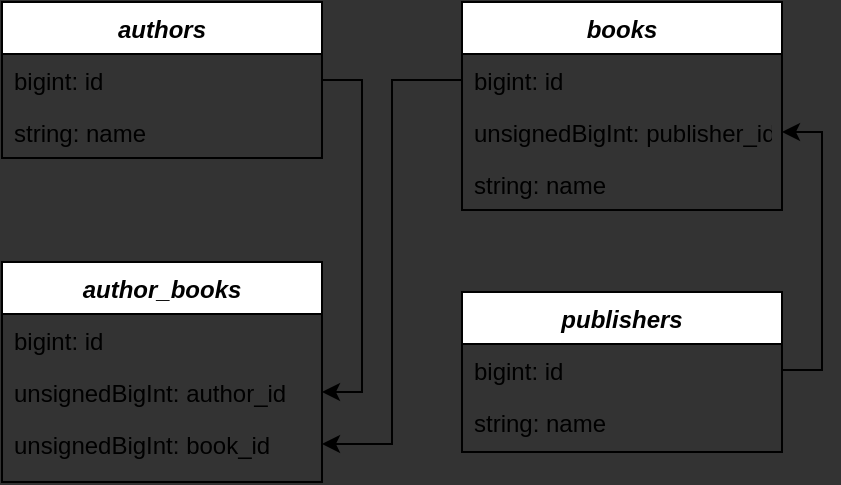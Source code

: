 <mxfile>
    <diagram id="f37kFclGdxL6V3uCaZMr" name="Page-1">
        <mxGraphModel dx="1252" dy="729" grid="1" gridSize="10" guides="1" tooltips="1" connect="1" arrows="1" fold="1" page="1" pageScale="1" pageWidth="1169" pageHeight="827" background="#333333" math="0" shadow="0">
            <root>
                <mxCell id="0"/>
                <mxCell id="1" parent="0"/>
                <mxCell id="GRRe5BfAWMXTIGRx2MO2-84" value="books" style="swimlane;fontStyle=3;align=center;verticalAlign=top;childLayout=stackLayout;horizontal=1;startSize=26;horizontalStack=0;resizeParent=1;resizeLast=0;collapsible=1;marginBottom=0;rounded=0;shadow=0;strokeWidth=1;" parent="1" vertex="1">
                    <mxGeometry x="270" y="50" width="160" height="104" as="geometry">
                        <mxRectangle x="230" y="140" width="160" height="26" as="alternateBounds"/>
                    </mxGeometry>
                </mxCell>
                <mxCell id="GRRe5BfAWMXTIGRx2MO2-85" value="bigint: id" style="text;align=left;verticalAlign=top;spacingLeft=4;spacingRight=4;overflow=hidden;rotatable=0;points=[[0,0.5],[1,0.5]];portConstraint=eastwest;" parent="GRRe5BfAWMXTIGRx2MO2-84" vertex="1">
                    <mxGeometry y="26" width="160" height="26" as="geometry"/>
                </mxCell>
                <mxCell id="GRRe5BfAWMXTIGRx2MO2-86" value="unsignedBigInt: publisher_id" style="text;align=left;verticalAlign=top;spacingLeft=4;spacingRight=4;overflow=hidden;rotatable=0;points=[[0,0.5],[1,0.5]];portConstraint=eastwest;rounded=0;shadow=0;html=0;" parent="GRRe5BfAWMXTIGRx2MO2-84" vertex="1">
                    <mxGeometry y="52" width="160" height="26" as="geometry"/>
                </mxCell>
                <mxCell id="348" value="string: name" style="text;align=left;verticalAlign=top;spacingLeft=4;spacingRight=4;overflow=hidden;rotatable=0;points=[[0,0.5],[1,0.5]];portConstraint=eastwest;rounded=0;shadow=0;html=0;" vertex="1" parent="GRRe5BfAWMXTIGRx2MO2-84">
                    <mxGeometry y="78" width="160" height="26" as="geometry"/>
                </mxCell>
                <mxCell id="99" style="edgeStyle=orthogonalEdgeStyle;rounded=0;orthogonalLoop=1;jettySize=auto;html=1;exitX=1;exitY=0.5;exitDx=0;exitDy=0;entryX=1;entryY=0.5;entryDx=0;entryDy=0;" parent="1" source="323" target="340" edge="1">
                    <mxGeometry relative="1" as="geometry">
                        <mxPoint x="270" y="217" as="sourcePoint"/>
                        <mxPoint x="270" y="388.5" as="targetPoint"/>
                    </mxGeometry>
                </mxCell>
                <mxCell id="322" value="authors" style="swimlane;fontStyle=3;align=center;verticalAlign=top;childLayout=stackLayout;horizontal=1;startSize=26;horizontalStack=0;resizeParent=1;resizeLast=0;collapsible=1;marginBottom=0;rounded=0;shadow=0;strokeWidth=1;" vertex="1" parent="1">
                    <mxGeometry x="40" y="50" width="160" height="78" as="geometry">
                        <mxRectangle x="230" y="140" width="160" height="26" as="alternateBounds"/>
                    </mxGeometry>
                </mxCell>
                <mxCell id="323" value="bigint: id" style="text;align=left;verticalAlign=top;spacingLeft=4;spacingRight=4;overflow=hidden;rotatable=0;points=[[0,0.5],[1,0.5]];portConstraint=eastwest;" vertex="1" parent="322">
                    <mxGeometry y="26" width="160" height="26" as="geometry"/>
                </mxCell>
                <mxCell id="324" value="string: name" style="text;align=left;verticalAlign=top;spacingLeft=4;spacingRight=4;overflow=hidden;rotatable=0;points=[[0,0.5],[1,0.5]];portConstraint=eastwest;rounded=0;shadow=0;html=0;" vertex="1" parent="322">
                    <mxGeometry y="52" width="160" height="26" as="geometry"/>
                </mxCell>
                <mxCell id="330" value="publishers" style="swimlane;fontStyle=3;align=center;verticalAlign=top;childLayout=stackLayout;horizontal=1;startSize=26;horizontalStack=0;resizeParent=1;resizeLast=0;collapsible=1;marginBottom=0;rounded=0;shadow=0;strokeWidth=1;" vertex="1" parent="1">
                    <mxGeometry x="270" y="195" width="160" height="80" as="geometry">
                        <mxRectangle x="230" y="140" width="160" height="26" as="alternateBounds"/>
                    </mxGeometry>
                </mxCell>
                <mxCell id="331" value="bigint: id" style="text;align=left;verticalAlign=top;spacingLeft=4;spacingRight=4;overflow=hidden;rotatable=0;points=[[0,0.5],[1,0.5]];portConstraint=eastwest;" vertex="1" parent="330">
                    <mxGeometry y="26" width="160" height="26" as="geometry"/>
                </mxCell>
                <mxCell id="332" value="string: name" style="text;align=left;verticalAlign=top;spacingLeft=4;spacingRight=4;overflow=hidden;rotatable=0;points=[[0,0.5],[1,0.5]];portConstraint=eastwest;rounded=0;shadow=0;html=0;" vertex="1" parent="330">
                    <mxGeometry y="52" width="160" height="26" as="geometry"/>
                </mxCell>
                <mxCell id="338" value="author_books" style="swimlane;fontStyle=3;align=center;verticalAlign=top;childLayout=stackLayout;horizontal=1;startSize=26;horizontalStack=0;resizeParent=1;resizeLast=0;collapsible=1;marginBottom=0;rounded=0;shadow=0;strokeWidth=1;" vertex="1" parent="1">
                    <mxGeometry x="40" y="180" width="160" height="110" as="geometry">
                        <mxRectangle x="230" y="140" width="160" height="26" as="alternateBounds"/>
                    </mxGeometry>
                </mxCell>
                <mxCell id="339" value="bigint: id" style="text;align=left;verticalAlign=top;spacingLeft=4;spacingRight=4;overflow=hidden;rotatable=0;points=[[0,0.5],[1,0.5]];portConstraint=eastwest;" vertex="1" parent="338">
                    <mxGeometry y="26" width="160" height="26" as="geometry"/>
                </mxCell>
                <mxCell id="340" value="unsignedBigInt: author_id" style="text;align=left;verticalAlign=top;spacingLeft=4;spacingRight=4;overflow=hidden;rotatable=0;points=[[0,0.5],[1,0.5]];portConstraint=eastwest;rounded=0;shadow=0;html=0;" vertex="1" parent="338">
                    <mxGeometry y="52" width="160" height="26" as="geometry"/>
                </mxCell>
                <mxCell id="346" value="unsignedBigInt: book_id" style="text;align=left;verticalAlign=top;spacingLeft=4;spacingRight=4;overflow=hidden;rotatable=0;points=[[0,0.5],[1,0.5]];portConstraint=eastwest;rounded=0;shadow=0;html=0;" vertex="1" parent="338">
                    <mxGeometry y="78" width="160" height="26" as="geometry"/>
                </mxCell>
                <mxCell id="347" style="edgeStyle=orthogonalEdgeStyle;rounded=0;orthogonalLoop=1;jettySize=auto;html=1;exitX=0;exitY=0.5;exitDx=0;exitDy=0;entryX=1;entryY=0.5;entryDx=0;entryDy=0;" edge="1" parent="1" source="GRRe5BfAWMXTIGRx2MO2-85" target="346">
                    <mxGeometry relative="1" as="geometry">
                        <mxPoint x="280" y="227" as="sourcePoint"/>
                        <mxPoint x="280" y="398.5" as="targetPoint"/>
                    </mxGeometry>
                </mxCell>
                <mxCell id="349" style="edgeStyle=orthogonalEdgeStyle;rounded=0;orthogonalLoop=1;jettySize=auto;html=1;exitX=1;exitY=0.5;exitDx=0;exitDy=0;entryX=1;entryY=0.5;entryDx=0;entryDy=0;" edge="1" parent="1" source="331" target="GRRe5BfAWMXTIGRx2MO2-86">
                    <mxGeometry relative="1" as="geometry">
                        <mxPoint x="280" y="99" as="sourcePoint"/>
                        <mxPoint x="210" y="281" as="targetPoint"/>
                    </mxGeometry>
                </mxCell>
            </root>
        </mxGraphModel>
    </diagram>
</mxfile>
